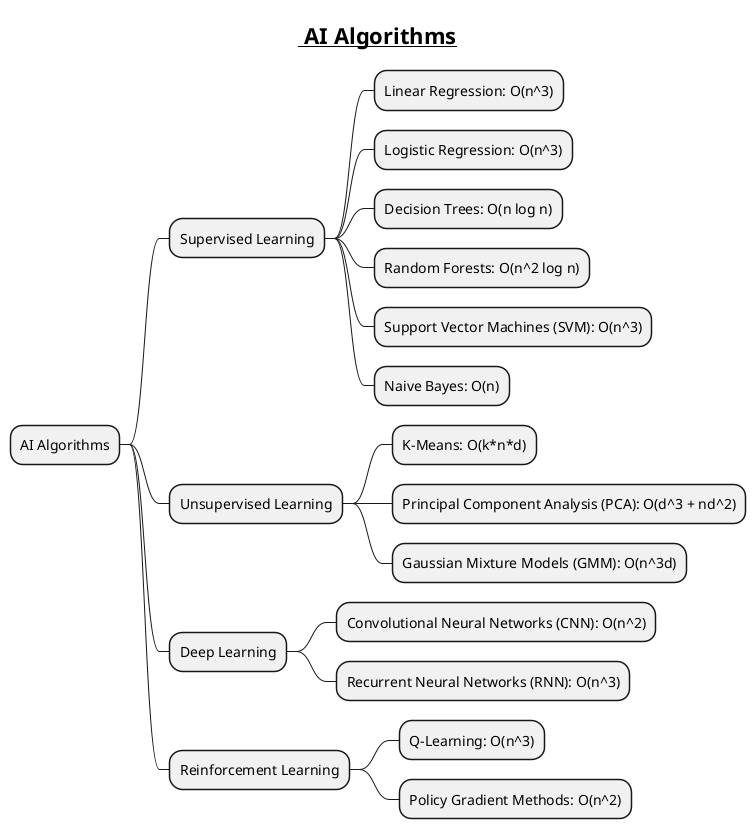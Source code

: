 @startmindmap
title =__ AI Algorithms__

* AI Algorithms
** Supervised Learning
*** Linear Regression: O(n^3)
*** Logistic Regression: O(n^3)
*** Decision Trees: O(n log n)
*** Random Forests: O(n^2 log n)
*** Support Vector Machines (SVM): O(n^3)
*** Naive Bayes: O(n)
** Unsupervised Learning
*** K-Means: O(k*n*d)
*** Principal Component Analysis (PCA): O(d^3 + nd^2)
*** Gaussian Mixture Models (GMM): O(n^3d)
** Deep Learning
*** Convolutional Neural Networks (CNN): O(n^2)
*** Recurrent Neural Networks (RNN): O(n^3)
** Reinforcement Learning
*** Q-Learning: O(n^3)
*** Policy Gradient Methods: O(n^2)
@endmindmap
